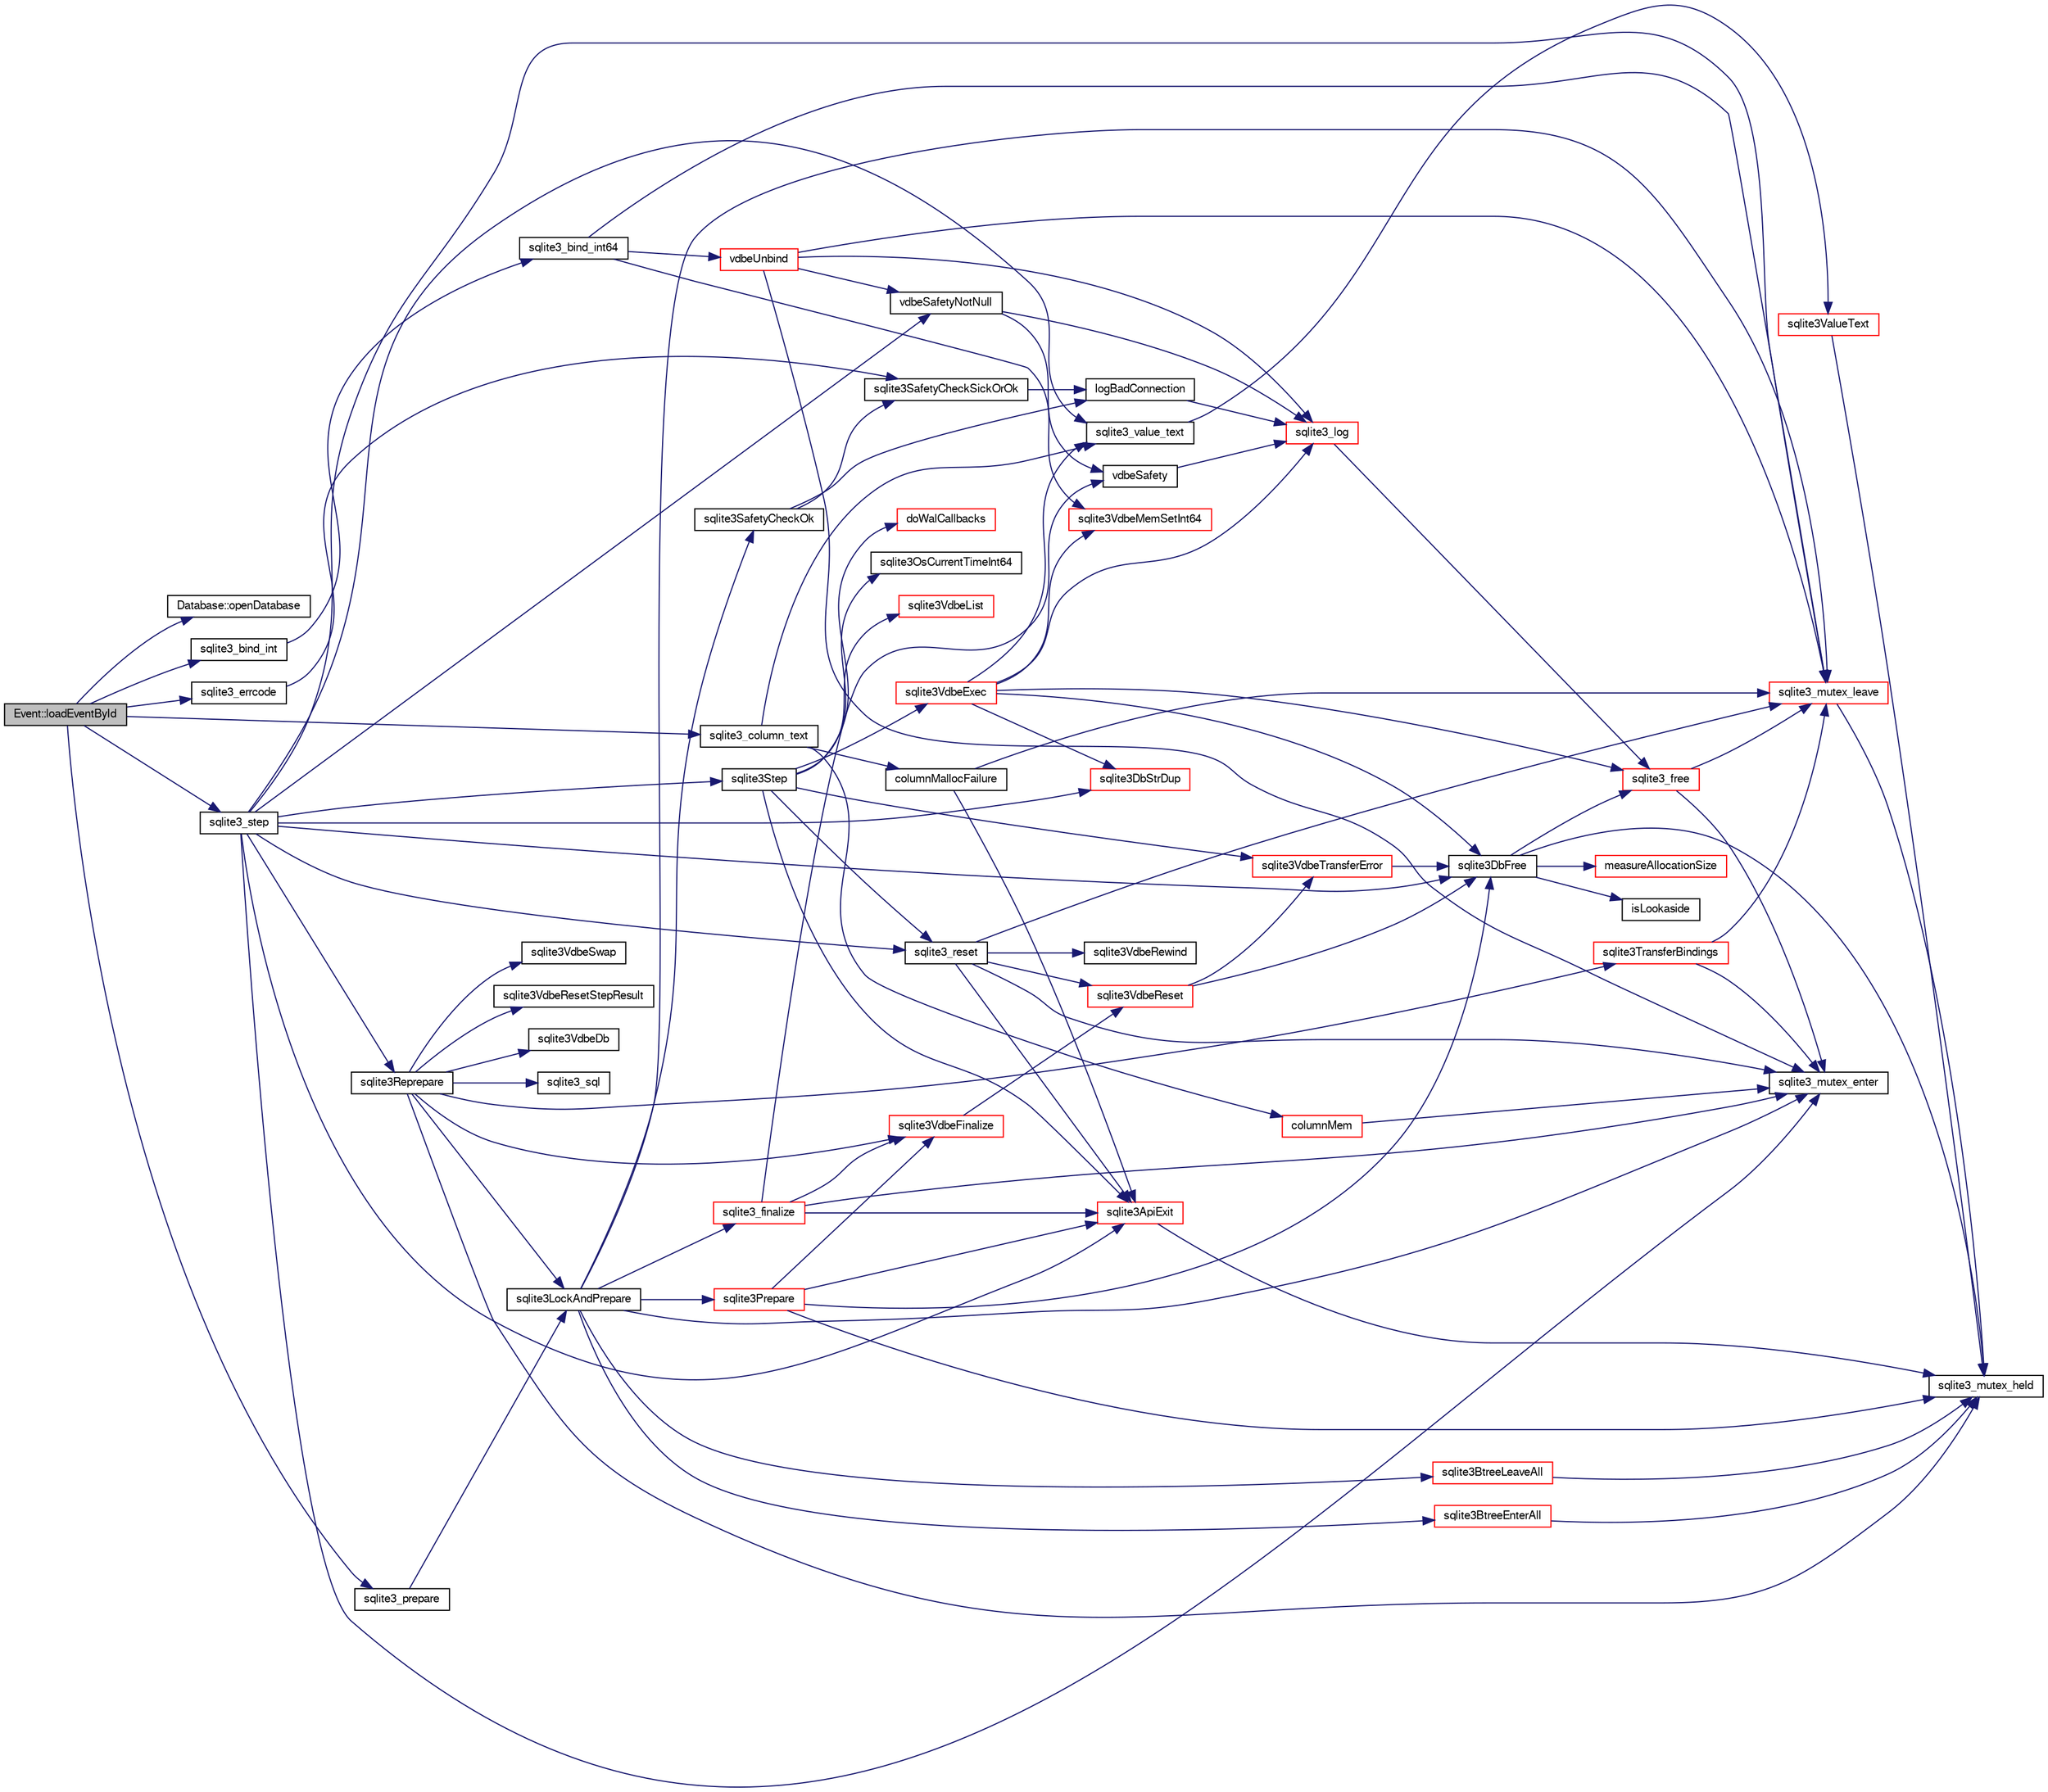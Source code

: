 digraph "Event::loadEventById"
{
  edge [fontname="FreeSans",fontsize="10",labelfontname="FreeSans",labelfontsize="10"];
  node [fontname="FreeSans",fontsize="10",shape=record];
  rankdir="LR";
  Node974 [label="Event::loadEventById",height=0.2,width=0.4,color="black", fillcolor="grey75", style="filled", fontcolor="black"];
  Node974 -> Node975 [color="midnightblue",fontsize="10",style="solid",fontname="FreeSans"];
  Node975 [label="Database::openDatabase",height=0.2,width=0.4,color="black", fillcolor="white", style="filled",URL="$classDatabase.html#aef36ad74d0bf64a091206dba2e27a54e"];
  Node974 -> Node976 [color="midnightblue",fontsize="10",style="solid",fontname="FreeSans"];
  Node976 [label="sqlite3_prepare",height=0.2,width=0.4,color="black", fillcolor="white", style="filled",URL="$sqlite3_8c.html#a8c39e7b9dbeff01f0a399b46d4b29f1c"];
  Node976 -> Node977 [color="midnightblue",fontsize="10",style="solid",fontname="FreeSans"];
  Node977 [label="sqlite3LockAndPrepare",height=0.2,width=0.4,color="black", fillcolor="white", style="filled",URL="$sqlite3_8c.html#a5db1ec5589aa2b02c6d979211a8789bd"];
  Node977 -> Node978 [color="midnightblue",fontsize="10",style="solid",fontname="FreeSans"];
  Node978 [label="sqlite3SafetyCheckOk",height=0.2,width=0.4,color="black", fillcolor="white", style="filled",URL="$sqlite3_8c.html#ab15308423296d719d75dca4c0ef182a7"];
  Node978 -> Node979 [color="midnightblue",fontsize="10",style="solid",fontname="FreeSans"];
  Node979 [label="logBadConnection",height=0.2,width=0.4,color="black", fillcolor="white", style="filled",URL="$sqlite3_8c.html#a8aa249fac852b22bb1227e2bc2921f11"];
  Node979 -> Node980 [color="midnightblue",fontsize="10",style="solid",fontname="FreeSans"];
  Node980 [label="sqlite3_log",height=0.2,width=0.4,color="red", fillcolor="white", style="filled",URL="$sqlite3_8c.html#a298c9699bf9c143662c6b1fec4b2dc3b"];
  Node980 -> Node995 [color="midnightblue",fontsize="10",style="solid",fontname="FreeSans"];
  Node995 [label="sqlite3_free",height=0.2,width=0.4,color="red", fillcolor="white", style="filled",URL="$sqlite3_8c.html#a6552349e36a8a691af5487999ab09519"];
  Node995 -> Node996 [color="midnightblue",fontsize="10",style="solid",fontname="FreeSans"];
  Node996 [label="sqlite3_mutex_enter",height=0.2,width=0.4,color="black", fillcolor="white", style="filled",URL="$sqlite3_8c.html#a1c12cde690bd89f104de5cbad12a6bf5"];
  Node995 -> Node998 [color="midnightblue",fontsize="10",style="solid",fontname="FreeSans"];
  Node998 [label="sqlite3_mutex_leave",height=0.2,width=0.4,color="red", fillcolor="white", style="filled",URL="$sqlite3_8c.html#a5838d235601dbd3c1fa993555c6bcc93"];
  Node998 -> Node990 [color="midnightblue",fontsize="10",style="solid",fontname="FreeSans"];
  Node990 [label="sqlite3_mutex_held",height=0.2,width=0.4,color="black", fillcolor="white", style="filled",URL="$sqlite3_8c.html#acf77da68932b6bc163c5e68547ecc3e7"];
  Node978 -> Node1262 [color="midnightblue",fontsize="10",style="solid",fontname="FreeSans"];
  Node1262 [label="sqlite3SafetyCheckSickOrOk",height=0.2,width=0.4,color="black", fillcolor="white", style="filled",URL="$sqlite3_8c.html#ac1fff729aec147d9825a4930042a626b"];
  Node1262 -> Node979 [color="midnightblue",fontsize="10",style="solid",fontname="FreeSans"];
  Node977 -> Node996 [color="midnightblue",fontsize="10",style="solid",fontname="FreeSans"];
  Node977 -> Node1263 [color="midnightblue",fontsize="10",style="solid",fontname="FreeSans"];
  Node1263 [label="sqlite3BtreeEnterAll",height=0.2,width=0.4,color="red", fillcolor="white", style="filled",URL="$sqlite3_8c.html#a7e8c5e623a61d322d3622c3e6202d735"];
  Node1263 -> Node990 [color="midnightblue",fontsize="10",style="solid",fontname="FreeSans"];
  Node977 -> Node1269 [color="midnightblue",fontsize="10",style="solid",fontname="FreeSans"];
  Node1269 [label="sqlite3Prepare",height=0.2,width=0.4,color="red", fillcolor="white", style="filled",URL="$sqlite3_8c.html#acb25890858d0bf4b12eb7aae569f0c7b"];
  Node1269 -> Node990 [color="midnightblue",fontsize="10",style="solid",fontname="FreeSans"];
  Node1269 -> Node1194 [color="midnightblue",fontsize="10",style="solid",fontname="FreeSans"];
  Node1194 [label="sqlite3ApiExit",height=0.2,width=0.4,color="red", fillcolor="white", style="filled",URL="$sqlite3_8c.html#ae5a967ec6172298db98b6090bbd1dd9b"];
  Node1194 -> Node990 [color="midnightblue",fontsize="10",style="solid",fontname="FreeSans"];
  Node1269 -> Node989 [color="midnightblue",fontsize="10",style="solid",fontname="FreeSans"];
  Node989 [label="sqlite3DbFree",height=0.2,width=0.4,color="black", fillcolor="white", style="filled",URL="$sqlite3_8c.html#ac70ab821a6607b4a1b909582dc37a069"];
  Node989 -> Node990 [color="midnightblue",fontsize="10",style="solid",fontname="FreeSans"];
  Node989 -> Node991 [color="midnightblue",fontsize="10",style="solid",fontname="FreeSans"];
  Node991 [label="measureAllocationSize",height=0.2,width=0.4,color="red", fillcolor="white", style="filled",URL="$sqlite3_8c.html#a45731e644a22fdb756e2b6337224217a"];
  Node989 -> Node994 [color="midnightblue",fontsize="10",style="solid",fontname="FreeSans"];
  Node994 [label="isLookaside",height=0.2,width=0.4,color="black", fillcolor="white", style="filled",URL="$sqlite3_8c.html#a770fa05ff9717b75e16f4d968a77b897"];
  Node989 -> Node995 [color="midnightblue",fontsize="10",style="solid",fontname="FreeSans"];
  Node1269 -> Node1814 [color="midnightblue",fontsize="10",style="solid",fontname="FreeSans"];
  Node1814 [label="sqlite3VdbeFinalize",height=0.2,width=0.4,color="red", fillcolor="white", style="filled",URL="$sqlite3_8c.html#af81e0c8d03b71610d3a826469f67bbd4"];
  Node1814 -> Node1310 [color="midnightblue",fontsize="10",style="solid",fontname="FreeSans"];
  Node1310 [label="sqlite3VdbeReset",height=0.2,width=0.4,color="red", fillcolor="white", style="filled",URL="$sqlite3_8c.html#a315a913742f7267f90d46d41446353b1"];
  Node1310 -> Node1608 [color="midnightblue",fontsize="10",style="solid",fontname="FreeSans"];
  Node1608 [label="sqlite3VdbeTransferError",height=0.2,width=0.4,color="red", fillcolor="white", style="filled",URL="$sqlite3_8c.html#aaf4a567b51602bb6d7bb150e6c72de69"];
  Node1608 -> Node989 [color="midnightblue",fontsize="10",style="solid",fontname="FreeSans"];
  Node1310 -> Node989 [color="midnightblue",fontsize="10",style="solid",fontname="FreeSans"];
  Node977 -> Node1826 [color="midnightblue",fontsize="10",style="solid",fontname="FreeSans"];
  Node1826 [label="sqlite3_finalize",height=0.2,width=0.4,color="red", fillcolor="white", style="filled",URL="$sqlite3_8c.html#a801195c0f771d40bb4be1e40f3b88945"];
  Node1826 -> Node1307 [color="midnightblue",fontsize="10",style="solid",fontname="FreeSans"];
  Node1307 [label="vdbeSafety",height=0.2,width=0.4,color="black", fillcolor="white", style="filled",URL="$sqlite3_8c.html#ad376f1aa66b2801fa8fb2fb134f370fd"];
  Node1307 -> Node980 [color="midnightblue",fontsize="10",style="solid",fontname="FreeSans"];
  Node1826 -> Node996 [color="midnightblue",fontsize="10",style="solid",fontname="FreeSans"];
  Node1826 -> Node1814 [color="midnightblue",fontsize="10",style="solid",fontname="FreeSans"];
  Node1826 -> Node1194 [color="midnightblue",fontsize="10",style="solid",fontname="FreeSans"];
  Node977 -> Node1530 [color="midnightblue",fontsize="10",style="solid",fontname="FreeSans"];
  Node1530 [label="sqlite3BtreeLeaveAll",height=0.2,width=0.4,color="red", fillcolor="white", style="filled",URL="$sqlite3_8c.html#a282e5f429eee8e0aebc7d18068ebccd2"];
  Node1530 -> Node990 [color="midnightblue",fontsize="10",style="solid",fontname="FreeSans"];
  Node977 -> Node998 [color="midnightblue",fontsize="10",style="solid",fontname="FreeSans"];
  Node974 -> Node1875 [color="midnightblue",fontsize="10",style="solid",fontname="FreeSans"];
  Node1875 [label="sqlite3_errcode",height=0.2,width=0.4,color="black", fillcolor="white", style="filled",URL="$sqlite3_8c.html#a79bd13f5c8b7a6ccc6fd76fc7fc2104c"];
  Node1875 -> Node1262 [color="midnightblue",fontsize="10",style="solid",fontname="FreeSans"];
  Node974 -> Node1930 [color="midnightblue",fontsize="10",style="solid",fontname="FreeSans"];
  Node1930 [label="sqlite3_bind_int",height=0.2,width=0.4,color="black", fillcolor="white", style="filled",URL="$sqlite3_8c.html#aa6d5cc21ec0004b2e0bdce3395590aad"];
  Node1930 -> Node1931 [color="midnightblue",fontsize="10",style="solid",fontname="FreeSans"];
  Node1931 [label="sqlite3_bind_int64",height=0.2,width=0.4,color="black", fillcolor="white", style="filled",URL="$sqlite3_8c.html#af77e2729923f2621852202e1c23788c6"];
  Node1931 -> Node1932 [color="midnightblue",fontsize="10",style="solid",fontname="FreeSans"];
  Node1932 [label="vdbeUnbind",height=0.2,width=0.4,color="red", fillcolor="white", style="filled",URL="$sqlite3_8c.html#ae3ca3d8a878660305a0efd0c73c9f064"];
  Node1932 -> Node1306 [color="midnightblue",fontsize="10",style="solid",fontname="FreeSans"];
  Node1306 [label="vdbeSafetyNotNull",height=0.2,width=0.4,color="black", fillcolor="white", style="filled",URL="$sqlite3_8c.html#a018448275e86f09d8af8033cec4cafdf"];
  Node1306 -> Node980 [color="midnightblue",fontsize="10",style="solid",fontname="FreeSans"];
  Node1306 -> Node1307 [color="midnightblue",fontsize="10",style="solid",fontname="FreeSans"];
  Node1932 -> Node996 [color="midnightblue",fontsize="10",style="solid",fontname="FreeSans"];
  Node1932 -> Node998 [color="midnightblue",fontsize="10",style="solid",fontname="FreeSans"];
  Node1932 -> Node980 [color="midnightblue",fontsize="10",style="solid",fontname="FreeSans"];
  Node1931 -> Node1121 [color="midnightblue",fontsize="10",style="solid",fontname="FreeSans"];
  Node1121 [label="sqlite3VdbeMemSetInt64",height=0.2,width=0.4,color="red", fillcolor="white", style="filled",URL="$sqlite3_8c.html#a57c5843cac8f6180ee994267a23f86a3"];
  Node1931 -> Node998 [color="midnightblue",fontsize="10",style="solid",fontname="FreeSans"];
  Node974 -> Node1305 [color="midnightblue",fontsize="10",style="solid",fontname="FreeSans"];
  Node1305 [label="sqlite3_step",height=0.2,width=0.4,color="black", fillcolor="white", style="filled",URL="$sqlite3_8c.html#ac1e491ce36b7471eb28387f7d3c74334"];
  Node1305 -> Node1306 [color="midnightblue",fontsize="10",style="solid",fontname="FreeSans"];
  Node1305 -> Node996 [color="midnightblue",fontsize="10",style="solid",fontname="FreeSans"];
  Node1305 -> Node1308 [color="midnightblue",fontsize="10",style="solid",fontname="FreeSans"];
  Node1308 [label="sqlite3Step",height=0.2,width=0.4,color="black", fillcolor="white", style="filled",URL="$sqlite3_8c.html#a3f2872e873e2758a4beedad1d5113554"];
  Node1308 -> Node1309 [color="midnightblue",fontsize="10",style="solid",fontname="FreeSans"];
  Node1309 [label="sqlite3_reset",height=0.2,width=0.4,color="black", fillcolor="white", style="filled",URL="$sqlite3_8c.html#a758efebc2e95694959ab0e74b397984c"];
  Node1309 -> Node996 [color="midnightblue",fontsize="10",style="solid",fontname="FreeSans"];
  Node1309 -> Node1310 [color="midnightblue",fontsize="10",style="solid",fontname="FreeSans"];
  Node1309 -> Node1613 [color="midnightblue",fontsize="10",style="solid",fontname="FreeSans"];
  Node1613 [label="sqlite3VdbeRewind",height=0.2,width=0.4,color="black", fillcolor="white", style="filled",URL="$sqlite3_8c.html#ac2109d6ef272c796bd8881a430bc1052"];
  Node1309 -> Node1194 [color="midnightblue",fontsize="10",style="solid",fontname="FreeSans"];
  Node1309 -> Node998 [color="midnightblue",fontsize="10",style="solid",fontname="FreeSans"];
  Node1308 -> Node1218 [color="midnightblue",fontsize="10",style="solid",fontname="FreeSans"];
  Node1218 [label="sqlite3OsCurrentTimeInt64",height=0.2,width=0.4,color="black", fillcolor="white", style="filled",URL="$sqlite3_8c.html#a8fba11754c83b89782ef18af266f5ec2"];
  Node1308 -> Node1614 [color="midnightblue",fontsize="10",style="solid",fontname="FreeSans"];
  Node1614 [label="sqlite3VdbeList",height=0.2,width=0.4,color="red", fillcolor="white", style="filled",URL="$sqlite3_8c.html#a61f5dfb765135a9982025bab8944f7fd"];
  Node1308 -> Node1616 [color="midnightblue",fontsize="10",style="solid",fontname="FreeSans"];
  Node1616 [label="sqlite3VdbeExec",height=0.2,width=0.4,color="red", fillcolor="white", style="filled",URL="$sqlite3_8c.html#a8ce40a614bdc56719c4d642b1e4dfb21"];
  Node1616 -> Node980 [color="midnightblue",fontsize="10",style="solid",fontname="FreeSans"];
  Node1616 -> Node989 [color="midnightblue",fontsize="10",style="solid",fontname="FreeSans"];
  Node1616 -> Node1121 [color="midnightblue",fontsize="10",style="solid",fontname="FreeSans"];
  Node1616 -> Node1071 [color="midnightblue",fontsize="10",style="solid",fontname="FreeSans"];
  Node1071 [label="sqlite3_value_text",height=0.2,width=0.4,color="black", fillcolor="white", style="filled",URL="$sqlite3_8c.html#aef2ace3239e6dd59c74110faa70f8171"];
  Node1071 -> Node1072 [color="midnightblue",fontsize="10",style="solid",fontname="FreeSans"];
  Node1072 [label="sqlite3ValueText",height=0.2,width=0.4,color="red", fillcolor="white", style="filled",URL="$sqlite3_8c.html#ad567a94e52d1adf81f4857fdba00a59b"];
  Node1072 -> Node990 [color="midnightblue",fontsize="10",style="solid",fontname="FreeSans"];
  Node1616 -> Node1541 [color="midnightblue",fontsize="10",style="solid",fontname="FreeSans"];
  Node1541 [label="sqlite3DbStrDup",height=0.2,width=0.4,color="red", fillcolor="white", style="filled",URL="$sqlite3_8c.html#a0ec4772ee6de7316ecd1e6cabb1beeef"];
  Node1616 -> Node995 [color="midnightblue",fontsize="10",style="solid",fontname="FreeSans"];
  Node1308 -> Node1908 [color="midnightblue",fontsize="10",style="solid",fontname="FreeSans"];
  Node1908 [label="doWalCallbacks",height=0.2,width=0.4,color="red", fillcolor="white", style="filled",URL="$sqlite3_8c.html#a001bcb6c83dac39b83d3a95e1f6194d1"];
  Node1308 -> Node1194 [color="midnightblue",fontsize="10",style="solid",fontname="FreeSans"];
  Node1308 -> Node1608 [color="midnightblue",fontsize="10",style="solid",fontname="FreeSans"];
  Node1305 -> Node1911 [color="midnightblue",fontsize="10",style="solid",fontname="FreeSans"];
  Node1911 [label="sqlite3Reprepare",height=0.2,width=0.4,color="black", fillcolor="white", style="filled",URL="$sqlite3_8c.html#a7e2f7299cc947d07e782f6ac561fa937"];
  Node1911 -> Node990 [color="midnightblue",fontsize="10",style="solid",fontname="FreeSans"];
  Node1911 -> Node1912 [color="midnightblue",fontsize="10",style="solid",fontname="FreeSans"];
  Node1912 [label="sqlite3VdbeDb",height=0.2,width=0.4,color="black", fillcolor="white", style="filled",URL="$sqlite3_8c.html#a6cb1b36e2823fc3eff25dc162f71f28b"];
  Node1911 -> Node1913 [color="midnightblue",fontsize="10",style="solid",fontname="FreeSans"];
  Node1913 [label="sqlite3_sql",height=0.2,width=0.4,color="black", fillcolor="white", style="filled",URL="$sqlite3_8c.html#a5a8d6a88cd06c29ea28bfbdf85f2d4dc"];
  Node1911 -> Node977 [color="midnightblue",fontsize="10",style="solid",fontname="FreeSans"];
  Node1911 -> Node1914 [color="midnightblue",fontsize="10",style="solid",fontname="FreeSans"];
  Node1914 [label="sqlite3VdbeSwap",height=0.2,width=0.4,color="black", fillcolor="white", style="filled",URL="$sqlite3_8c.html#ae65b43cc845b600cd9c8bdead9843b28"];
  Node1911 -> Node1915 [color="midnightblue",fontsize="10",style="solid",fontname="FreeSans"];
  Node1915 [label="sqlite3TransferBindings",height=0.2,width=0.4,color="red", fillcolor="white", style="filled",URL="$sqlite3_8c.html#a9158a497436de1e5aa7067e4daf18d8e"];
  Node1915 -> Node996 [color="midnightblue",fontsize="10",style="solid",fontname="FreeSans"];
  Node1915 -> Node998 [color="midnightblue",fontsize="10",style="solid",fontname="FreeSans"];
  Node1911 -> Node1916 [color="midnightblue",fontsize="10",style="solid",fontname="FreeSans"];
  Node1916 [label="sqlite3VdbeResetStepResult",height=0.2,width=0.4,color="black", fillcolor="white", style="filled",URL="$sqlite3_8c.html#ad24b39129d843f753039e272999669a6"];
  Node1911 -> Node1814 [color="midnightblue",fontsize="10",style="solid",fontname="FreeSans"];
  Node1305 -> Node1309 [color="midnightblue",fontsize="10",style="solid",fontname="FreeSans"];
  Node1305 -> Node1071 [color="midnightblue",fontsize="10",style="solid",fontname="FreeSans"];
  Node1305 -> Node989 [color="midnightblue",fontsize="10",style="solid",fontname="FreeSans"];
  Node1305 -> Node1541 [color="midnightblue",fontsize="10",style="solid",fontname="FreeSans"];
  Node1305 -> Node1194 [color="midnightblue",fontsize="10",style="solid",fontname="FreeSans"];
  Node1305 -> Node998 [color="midnightblue",fontsize="10",style="solid",fontname="FreeSans"];
  Node974 -> Node1809 [color="midnightblue",fontsize="10",style="solid",fontname="FreeSans"];
  Node1809 [label="sqlite3_column_text",height=0.2,width=0.4,color="black", fillcolor="white", style="filled",URL="$sqlite3_8c.html#aee36f5eaf67b425ddf6f9b7a2004d018"];
  Node1809 -> Node1071 [color="midnightblue",fontsize="10",style="solid",fontname="FreeSans"];
  Node1809 -> Node1810 [color="midnightblue",fontsize="10",style="solid",fontname="FreeSans"];
  Node1810 [label="columnMem",height=0.2,width=0.4,color="red", fillcolor="white", style="filled",URL="$sqlite3_8c.html#a3cff107b1379611ef486ef2f925eb129"];
  Node1810 -> Node996 [color="midnightblue",fontsize="10",style="solid",fontname="FreeSans"];
  Node1809 -> Node1812 [color="midnightblue",fontsize="10",style="solid",fontname="FreeSans"];
  Node1812 [label="columnMallocFailure",height=0.2,width=0.4,color="black", fillcolor="white", style="filled",URL="$sqlite3_8c.html#a63052778ce6eb1802597a006922a4044"];
  Node1812 -> Node1194 [color="midnightblue",fontsize="10",style="solid",fontname="FreeSans"];
  Node1812 -> Node998 [color="midnightblue",fontsize="10",style="solid",fontname="FreeSans"];
}
